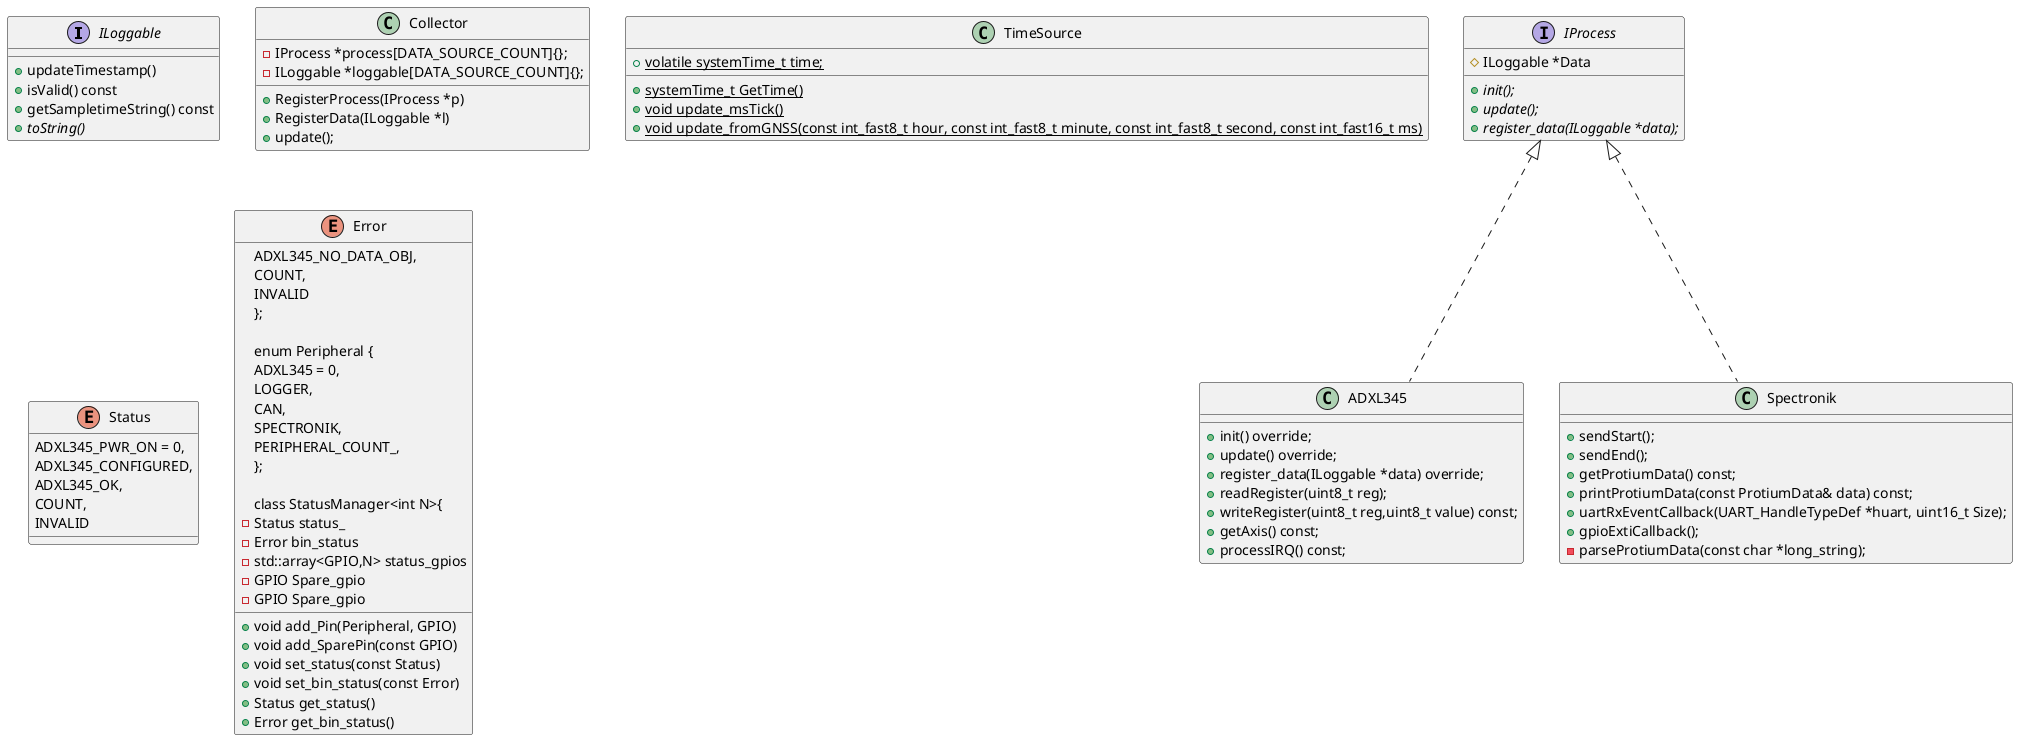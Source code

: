 @startuml
 
Interface ILoggable {
    + updateTimestamp() 
    + isValid() const
    + getSampletimeString() const
    {abstract} + toString()

}
Interface IProcess {
    # ILoggable *Data
    {abstract} + init();
    {abstract} + update();
    {abstract} + register_data(ILoggable *data);
}


class ADXL345 implements IProcess {
    + init() override;
    + update() override;
    + register_data(ILoggable *data) override;
    + readRegister(uint8_t reg);
    + writeRegister(uint8_t reg,uint8_t value) const;
    + getAxis() const;
    + processIRQ() const;
}

class Spectronik implements IProcess {
    + sendStart();
    + sendEnd();
    + getProtiumData() const;
    + printProtiumData(const ProtiumData& data) const;
    + uartRxEventCallback(UART_HandleTypeDef *huart, uint16_t Size);
    + gpioExtiCallback();
    - parseProtiumData(const char *long_string);
}

class Collector {
    + RegisterProcess(IProcess *p)
    + RegisterData(ILoggable *l)
    + update();
    - IProcess *process[DATA_SOURCE_COUNT]{};
    - ILoggable *loggable[DATA_SOURCE_COUNT]{};
}

class TimeSource {
    + {static} systemTime_t GetTime()
    + volatile {static} systemTime_t time;
    + {static} void update_msTick()
    + {static} void update_fromGNSS(const int_fast8_t hour, const int_fast8_t minute, const int_fast8_t second, const int_fast16_t ms) 
}

enum Status {
    ADXL345_PWR_ON = 0,
    ADXL345_CONFIGURED,
    ADXL345_OK,
    COUNT,
    INVALID

}

enum Error {
    ADXL345_NO_DATA_OBJ,
    COUNT,
    INVALID
};

enum Peripheral {
    ADXL345 = 0,
    LOGGER,
    CAN,
    SPECTRONIK,
    PERIPHERAL_COUNT_,
};

class StatusManager<int N>{
    + void add_Pin(Peripheral, GPIO)
    + void add_SparePin(const GPIO)
    + void set_status(const Status)
    + void set_bin_status(const Error)
    + Status get_status()
    + Error get_bin_status()
    - Status status_
    - Error bin_status
    - std::array<GPIO,N> status_gpios
    - GPIO Spare_gpio
    - GPIO Spare_gpio
}   

@enduml
